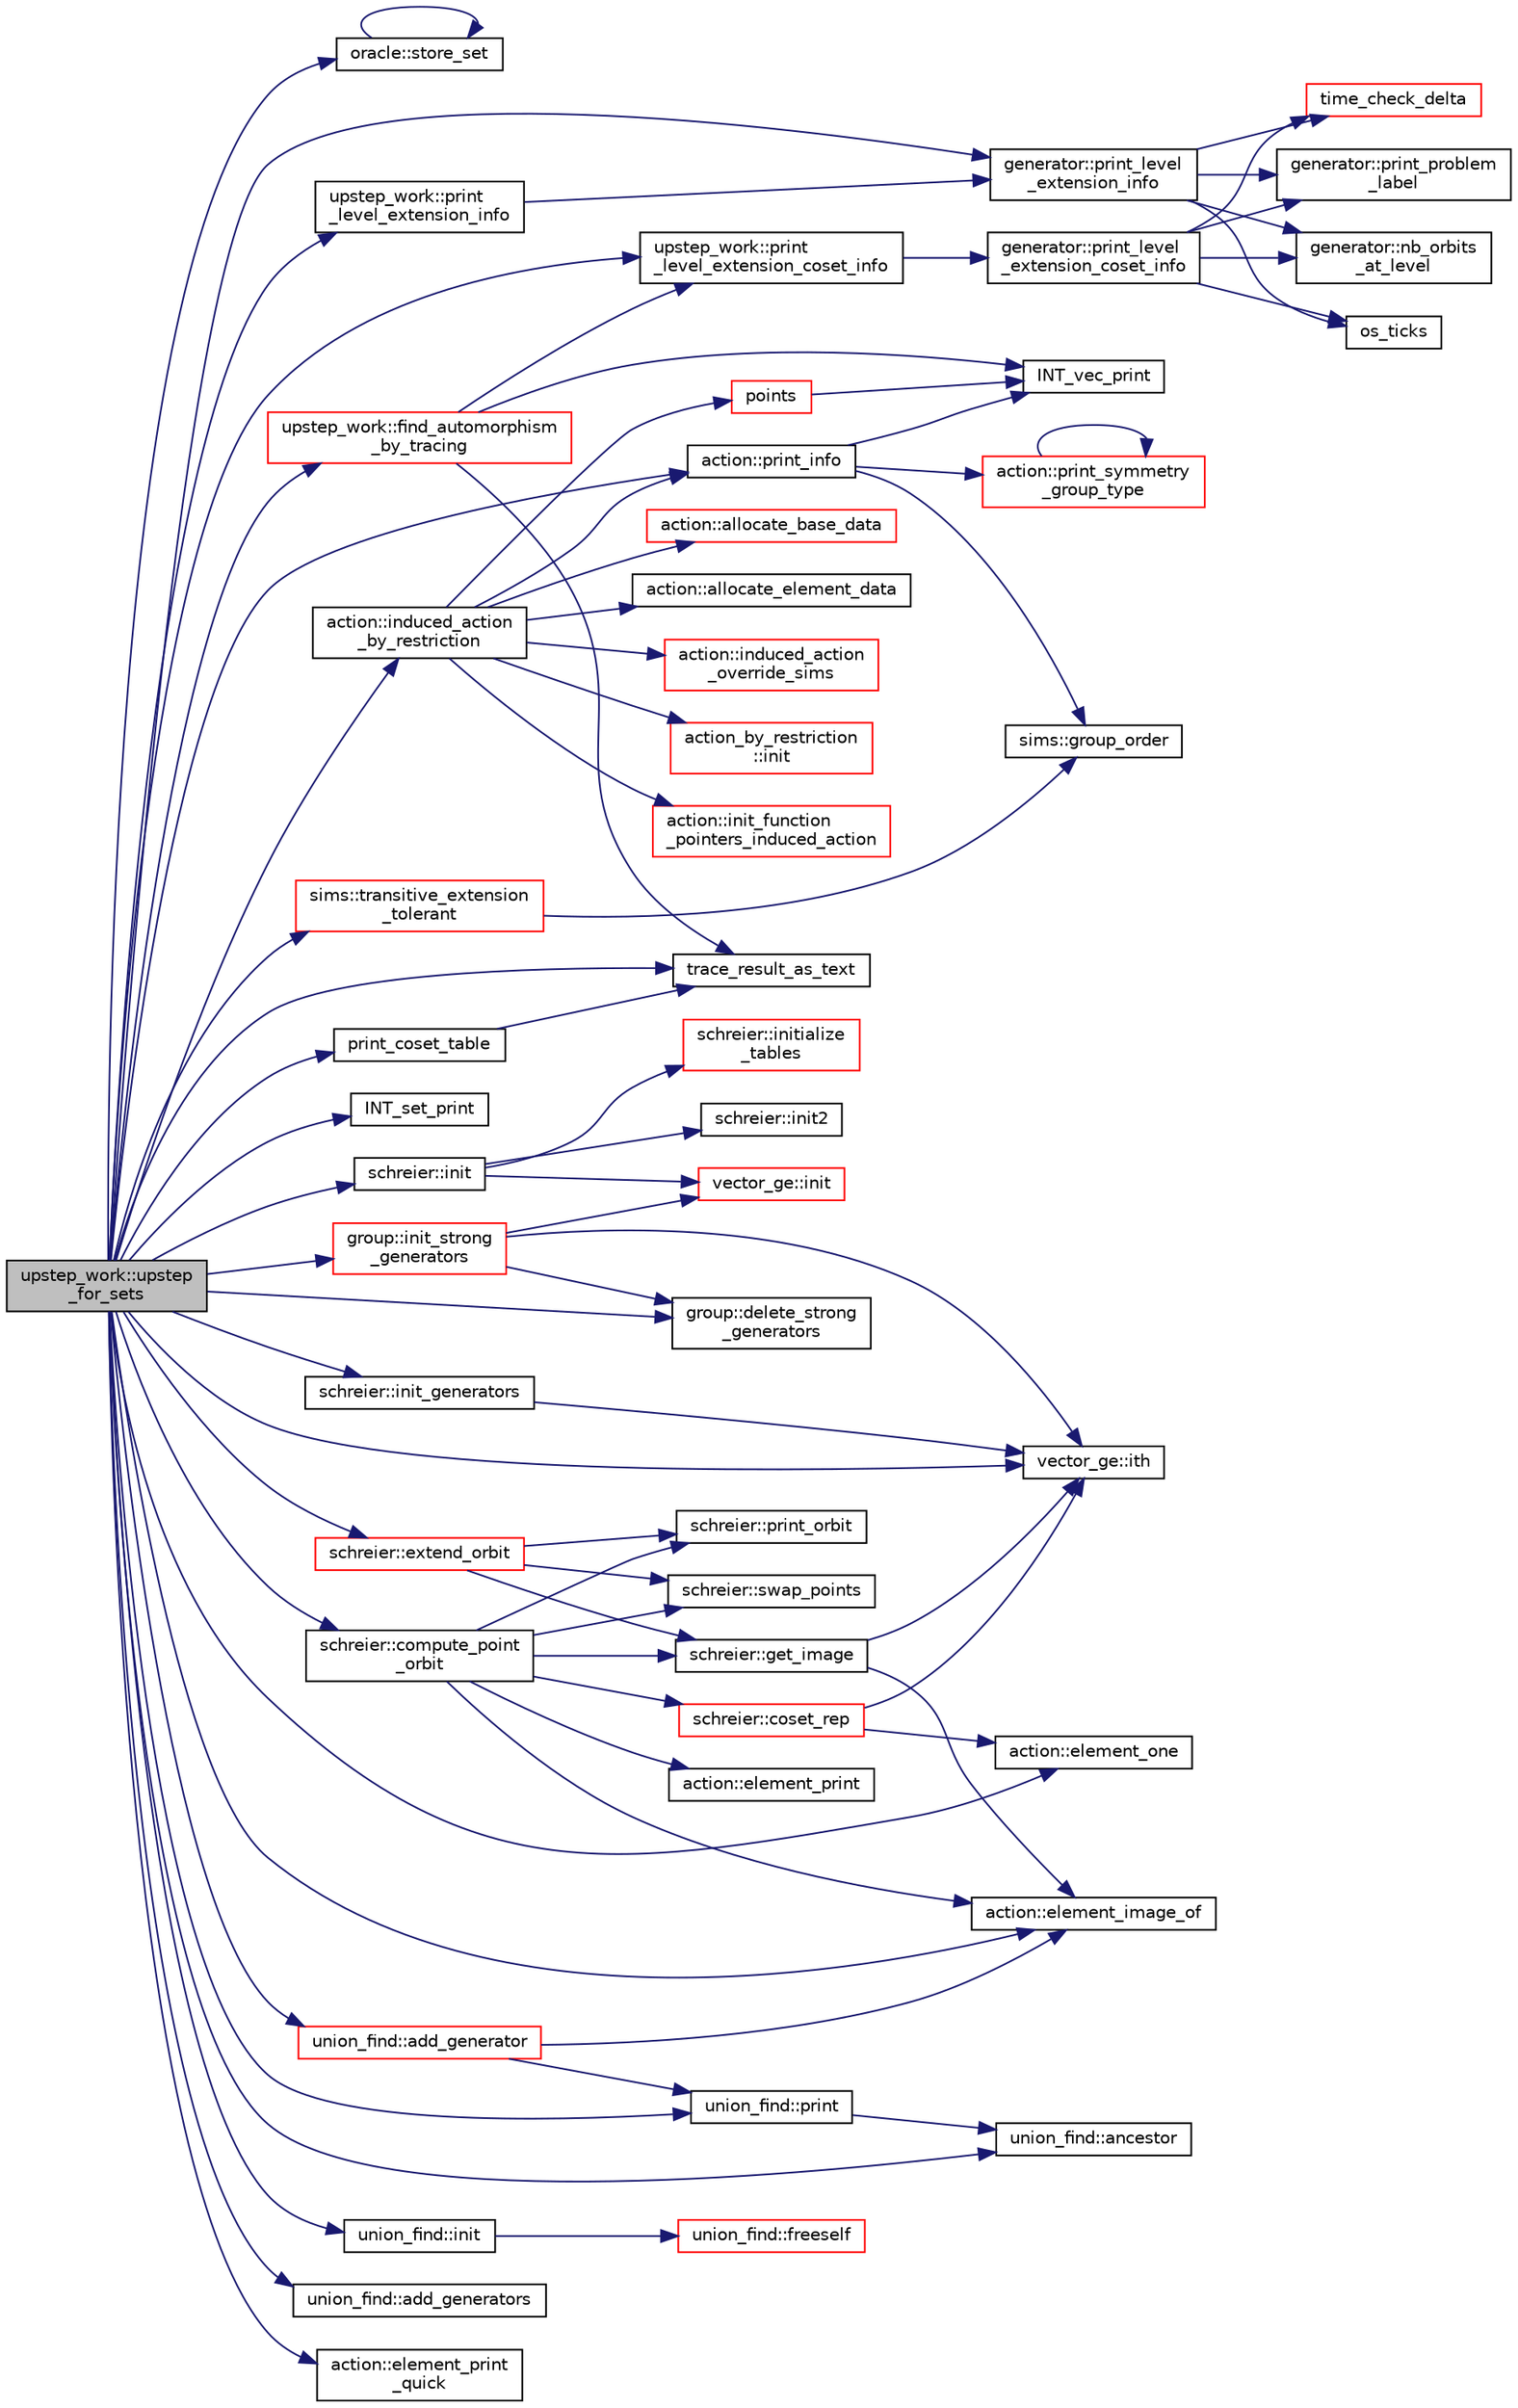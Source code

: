 digraph "upstep_work::upstep_for_sets"
{
  edge [fontname="Helvetica",fontsize="10",labelfontname="Helvetica",labelfontsize="10"];
  node [fontname="Helvetica",fontsize="10",shape=record];
  rankdir="LR";
  Node2975 [label="upstep_work::upstep\l_for_sets",height=0.2,width=0.4,color="black", fillcolor="grey75", style="filled", fontcolor="black"];
  Node2975 -> Node2976 [color="midnightblue",fontsize="10",style="solid",fontname="Helvetica"];
  Node2976 [label="oracle::store_set",height=0.2,width=0.4,color="black", fillcolor="white", style="filled",URL="$d7/da7/classoracle.html#abbf5fae543cb81c13c03282968faf9ad"];
  Node2976 -> Node2976 [color="midnightblue",fontsize="10",style="solid",fontname="Helvetica"];
  Node2975 -> Node2977 [color="midnightblue",fontsize="10",style="solid",fontname="Helvetica"];
  Node2977 [label="generator::print_level\l_extension_info",height=0.2,width=0.4,color="black", fillcolor="white", style="filled",URL="$d7/d73/classgenerator.html#aa771f96ac28c2c79e029e3d66b3b2942"];
  Node2977 -> Node2978 [color="midnightblue",fontsize="10",style="solid",fontname="Helvetica"];
  Node2978 [label="os_ticks",height=0.2,width=0.4,color="black", fillcolor="white", style="filled",URL="$d5/db4/io__and__os_8h.html#a3da6d2b09e35d569adb7101dffcb5224"];
  Node2977 -> Node2979 [color="midnightblue",fontsize="10",style="solid",fontname="Helvetica"];
  Node2979 [label="time_check_delta",height=0.2,width=0.4,color="red", fillcolor="white", style="filled",URL="$d9/d60/discreta_8h.html#a89a8565e34c7dcbb97180cd6af7454a1"];
  Node2977 -> Node2982 [color="midnightblue",fontsize="10",style="solid",fontname="Helvetica"];
  Node2982 [label="generator::print_problem\l_label",height=0.2,width=0.4,color="black", fillcolor="white", style="filled",URL="$d7/d73/classgenerator.html#a06d3c064ba84ebe8db3537e6273f16c3"];
  Node2977 -> Node2983 [color="midnightblue",fontsize="10",style="solid",fontname="Helvetica"];
  Node2983 [label="generator::nb_orbits\l_at_level",height=0.2,width=0.4,color="black", fillcolor="white", style="filled",URL="$d7/d73/classgenerator.html#a020f3d8378448310d044a4a24fadf301"];
  Node2975 -> Node2984 [color="midnightblue",fontsize="10",style="solid",fontname="Helvetica"];
  Node2984 [label="INT_set_print",height=0.2,width=0.4,color="black", fillcolor="white", style="filled",URL="$df/dbf/sajeeb_8_c.html#a97614645ec11df30e0e896367f91ffd9"];
  Node2975 -> Node2985 [color="midnightblue",fontsize="10",style="solid",fontname="Helvetica"];
  Node2985 [label="action::induced_action\l_by_restriction",height=0.2,width=0.4,color="black", fillcolor="white", style="filled",URL="$d2/d86/classaction.html#a37c21f74a97c921d882a308370c06357"];
  Node2985 -> Node2986 [color="midnightblue",fontsize="10",style="solid",fontname="Helvetica"];
  Node2986 [label="action::print_info",height=0.2,width=0.4,color="black", fillcolor="white", style="filled",URL="$d2/d86/classaction.html#a6f89e493e5c5a32e5c3b8963d438ce86"];
  Node2986 -> Node2987 [color="midnightblue",fontsize="10",style="solid",fontname="Helvetica"];
  Node2987 [label="action::print_symmetry\l_group_type",height=0.2,width=0.4,color="red", fillcolor="white", style="filled",URL="$d2/d86/classaction.html#aed811766c7e64fe2c853df8b0b67aa6e"];
  Node2987 -> Node2987 [color="midnightblue",fontsize="10",style="solid",fontname="Helvetica"];
  Node2986 -> Node2989 [color="midnightblue",fontsize="10",style="solid",fontname="Helvetica"];
  Node2989 [label="INT_vec_print",height=0.2,width=0.4,color="black", fillcolor="white", style="filled",URL="$df/dbf/sajeeb_8_c.html#a79a5901af0b47dd0d694109543c027fe"];
  Node2986 -> Node2990 [color="midnightblue",fontsize="10",style="solid",fontname="Helvetica"];
  Node2990 [label="sims::group_order",height=0.2,width=0.4,color="black", fillcolor="white", style="filled",URL="$d9/df3/classsims.html#aa442445175656570fa35febbe790efad"];
  Node2985 -> Node2991 [color="midnightblue",fontsize="10",style="solid",fontname="Helvetica"];
  Node2991 [label="action_by_restriction\l::init",height=0.2,width=0.4,color="red", fillcolor="white", style="filled",URL="$d1/d7e/classaction__by__restriction.html#af98e88c513afe51527082f11aac571f8"];
  Node2985 -> Node2996 [color="midnightblue",fontsize="10",style="solid",fontname="Helvetica"];
  Node2996 [label="points",height=0.2,width=0.4,color="red", fillcolor="white", style="filled",URL="$d7/d83/points_8_c.html#a8a498513b4415e1a4628a70fb6b26817"];
  Node2996 -> Node2989 [color="midnightblue",fontsize="10",style="solid",fontname="Helvetica"];
  Node2985 -> Node3003 [color="midnightblue",fontsize="10",style="solid",fontname="Helvetica"];
  Node3003 [label="action::init_function\l_pointers_induced_action",height=0.2,width=0.4,color="red", fillcolor="white", style="filled",URL="$d2/d86/classaction.html#a3b9287d084b24f7a3b9532a7589c58de"];
  Node2985 -> Node3454 [color="midnightblue",fontsize="10",style="solid",fontname="Helvetica"];
  Node3454 [label="action::allocate_base_data",height=0.2,width=0.4,color="red", fillcolor="white", style="filled",URL="$d2/d86/classaction.html#a345fa8dfbb60c8a100ab4dd80a966b1b"];
  Node2985 -> Node3457 [color="midnightblue",fontsize="10",style="solid",fontname="Helvetica"];
  Node3457 [label="action::allocate_element_data",height=0.2,width=0.4,color="black", fillcolor="white", style="filled",URL="$d2/d86/classaction.html#adc5f98db8315bfd17fcd2fbb437d8f60"];
  Node2985 -> Node3458 [color="midnightblue",fontsize="10",style="solid",fontname="Helvetica"];
  Node3458 [label="action::induced_action\l_override_sims",height=0.2,width=0.4,color="red", fillcolor="white", style="filled",URL="$d2/d86/classaction.html#ac8cc7d4543f6ef75a04777bd82ca244b"];
  Node2975 -> Node3474 [color="midnightblue",fontsize="10",style="solid",fontname="Helvetica"];
  Node3474 [label="upstep_work::print\l_level_extension_info",height=0.2,width=0.4,color="black", fillcolor="white", style="filled",URL="$d2/dd6/classupstep__work.html#a367fb897ab6fe9cd94c511a1931d4dc7"];
  Node3474 -> Node2977 [color="midnightblue",fontsize="10",style="solid",fontname="Helvetica"];
  Node2975 -> Node2986 [color="midnightblue",fontsize="10",style="solid",fontname="Helvetica"];
  Node2975 -> Node3475 [color="midnightblue",fontsize="10",style="solid",fontname="Helvetica"];
  Node3475 [label="schreier::init",height=0.2,width=0.4,color="black", fillcolor="white", style="filled",URL="$d3/dd6/classschreier.html#a7443bebde2aa08acae16c0ff29c9abcf"];
  Node3475 -> Node3351 [color="midnightblue",fontsize="10",style="solid",fontname="Helvetica"];
  Node3351 [label="vector_ge::init",height=0.2,width=0.4,color="red", fillcolor="white", style="filled",URL="$d4/d6e/classvector__ge.html#afe1d6befd1f1501e6be34afbaa9d30a8"];
  Node3475 -> Node3476 [color="midnightblue",fontsize="10",style="solid",fontname="Helvetica"];
  Node3476 [label="schreier::initialize\l_tables",height=0.2,width=0.4,color="red", fillcolor="white", style="filled",URL="$d3/dd6/classschreier.html#acccc16670f88b14ddc69856cd5c0b36d"];
  Node3475 -> Node3477 [color="midnightblue",fontsize="10",style="solid",fontname="Helvetica"];
  Node3477 [label="schreier::init2",height=0.2,width=0.4,color="black", fillcolor="white", style="filled",URL="$d3/dd6/classschreier.html#aef6a65e2f39bd9e14c61139c4f97f4c3"];
  Node2975 -> Node3478 [color="midnightblue",fontsize="10",style="solid",fontname="Helvetica"];
  Node3478 [label="schreier::init_generators",height=0.2,width=0.4,color="black", fillcolor="white", style="filled",URL="$d3/dd6/classschreier.html#a04fd581636085a7414e1b5d1004e44e0"];
  Node3478 -> Node3013 [color="midnightblue",fontsize="10",style="solid",fontname="Helvetica"];
  Node3013 [label="vector_ge::ith",height=0.2,width=0.4,color="black", fillcolor="white", style="filled",URL="$d4/d6e/classvector__ge.html#a1ff002e8b746a9beb119d57dcd4a15ff"];
  Node2975 -> Node3479 [color="midnightblue",fontsize="10",style="solid",fontname="Helvetica"];
  Node3479 [label="schreier::compute_point\l_orbit",height=0.2,width=0.4,color="black", fillcolor="white", style="filled",URL="$d3/dd6/classschreier.html#a429138e463c8c25dddd8557340ed9edd"];
  Node3479 -> Node3480 [color="midnightblue",fontsize="10",style="solid",fontname="Helvetica"];
  Node3480 [label="schreier::swap_points",height=0.2,width=0.4,color="black", fillcolor="white", style="filled",URL="$d3/dd6/classschreier.html#a2ffcc9098873cfbd14eca34ab4827db7"];
  Node3479 -> Node3481 [color="midnightblue",fontsize="10",style="solid",fontname="Helvetica"];
  Node3481 [label="schreier::get_image",height=0.2,width=0.4,color="black", fillcolor="white", style="filled",URL="$d3/dd6/classschreier.html#a1fd2d08cb31c9e4357e124554ca2773f"];
  Node3481 -> Node3017 [color="midnightblue",fontsize="10",style="solid",fontname="Helvetica"];
  Node3017 [label="action::element_image_of",height=0.2,width=0.4,color="black", fillcolor="white", style="filled",URL="$d2/d86/classaction.html#ae09559d4537a048fc860f8a74a31393d"];
  Node3481 -> Node3013 [color="midnightblue",fontsize="10",style="solid",fontname="Helvetica"];
  Node3479 -> Node3482 [color="midnightblue",fontsize="10",style="solid",fontname="Helvetica"];
  Node3482 [label="schreier::print_orbit",height=0.2,width=0.4,color="black", fillcolor="white", style="filled",URL="$d3/dd6/classschreier.html#ac30bbfe09706ff8ccaf27c2cf8074594"];
  Node3479 -> Node3483 [color="midnightblue",fontsize="10",style="solid",fontname="Helvetica"];
  Node3483 [label="schreier::coset_rep",height=0.2,width=0.4,color="red", fillcolor="white", style="filled",URL="$d3/dd6/classschreier.html#a7889b8702372092df4fd05150ee8fdda"];
  Node3483 -> Node3013 [color="midnightblue",fontsize="10",style="solid",fontname="Helvetica"];
  Node3483 -> Node3009 [color="midnightblue",fontsize="10",style="solid",fontname="Helvetica"];
  Node3009 [label="action::element_one",height=0.2,width=0.4,color="black", fillcolor="white", style="filled",URL="$d2/d86/classaction.html#a780a105daf04d6d1fe7e2f63b3c88e3b"];
  Node3479 -> Node3027 [color="midnightblue",fontsize="10",style="solid",fontname="Helvetica"];
  Node3027 [label="action::element_print",height=0.2,width=0.4,color="black", fillcolor="white", style="filled",URL="$d2/d86/classaction.html#ae38c3ef3c1125213733d63c6fc3c40cd"];
  Node3479 -> Node3017 [color="midnightblue",fontsize="10",style="solid",fontname="Helvetica"];
  Node2975 -> Node3484 [color="midnightblue",fontsize="10",style="solid",fontname="Helvetica"];
  Node3484 [label="union_find::init",height=0.2,width=0.4,color="black", fillcolor="white", style="filled",URL="$d1/dfb/classunion__find.html#aa5570ce2160988e7ea7de8b2b8756f70"];
  Node3484 -> Node3485 [color="midnightblue",fontsize="10",style="solid",fontname="Helvetica"];
  Node3485 [label="union_find::freeself",height=0.2,width=0.4,color="red", fillcolor="white", style="filled",URL="$d1/dfb/classunion__find.html#affeea0e4bdd8536f6fde8a52d19b5214"];
  Node2975 -> Node3487 [color="midnightblue",fontsize="10",style="solid",fontname="Helvetica"];
  Node3487 [label="union_find::add_generators",height=0.2,width=0.4,color="black", fillcolor="white", style="filled",URL="$d1/dfb/classunion__find.html#af020c4dd8966a2917b6ae1f6c925c4dc"];
  Node2975 -> Node3488 [color="midnightblue",fontsize="10",style="solid",fontname="Helvetica"];
  Node3488 [label="union_find::print",height=0.2,width=0.4,color="black", fillcolor="white", style="filled",URL="$d1/dfb/classunion__find.html#af6000e243b74029060540235bd2b89fe"];
  Node3488 -> Node3489 [color="midnightblue",fontsize="10",style="solid",fontname="Helvetica"];
  Node3489 [label="union_find::ancestor",height=0.2,width=0.4,color="black", fillcolor="white", style="filled",URL="$d1/dfb/classunion__find.html#a22f99b0522ca36b2d8fd31b12c145bfc"];
  Node2975 -> Node3490 [color="midnightblue",fontsize="10",style="solid",fontname="Helvetica"];
  Node3490 [label="upstep_work::print\l_level_extension_coset_info",height=0.2,width=0.4,color="black", fillcolor="white", style="filled",URL="$d2/dd6/classupstep__work.html#a30abe055c26f63cf6279de866b8584dc"];
  Node3490 -> Node3491 [color="midnightblue",fontsize="10",style="solid",fontname="Helvetica"];
  Node3491 [label="generator::print_level\l_extension_coset_info",height=0.2,width=0.4,color="black", fillcolor="white", style="filled",URL="$d7/d73/classgenerator.html#a89c72f79f883c8b241c958c4c9107bc1"];
  Node3491 -> Node2978 [color="midnightblue",fontsize="10",style="solid",fontname="Helvetica"];
  Node3491 -> Node2979 [color="midnightblue",fontsize="10",style="solid",fontname="Helvetica"];
  Node3491 -> Node2982 [color="midnightblue",fontsize="10",style="solid",fontname="Helvetica"];
  Node3491 -> Node2983 [color="midnightblue",fontsize="10",style="solid",fontname="Helvetica"];
  Node2975 -> Node3489 [color="midnightblue",fontsize="10",style="solid",fontname="Helvetica"];
  Node2975 -> Node3009 [color="midnightblue",fontsize="10",style="solid",fontname="Helvetica"];
  Node2975 -> Node3013 [color="midnightblue",fontsize="10",style="solid",fontname="Helvetica"];
  Node2975 -> Node3492 [color="midnightblue",fontsize="10",style="solid",fontname="Helvetica"];
  Node3492 [label="upstep_work::find_automorphism\l_by_tracing",height=0.2,width=0.4,color="red", fillcolor="white", style="filled",URL="$d2/dd6/classupstep__work.html#afc13566dbd0f53823ae1c6629f00075d"];
  Node3492 -> Node3490 [color="midnightblue",fontsize="10",style="solid",fontname="Helvetica"];
  Node3492 -> Node2989 [color="midnightblue",fontsize="10",style="solid",fontname="Helvetica"];
  Node3492 -> Node3511 [color="midnightblue",fontsize="10",style="solid",fontname="Helvetica"];
  Node3511 [label="trace_result_as_text",height=0.2,width=0.4,color="black", fillcolor="white", style="filled",URL="$da/d10/other_8h.html#ad00475998a5aeb8d2b2b5d72a2e3206f"];
  Node2975 -> Node3511 [color="midnightblue",fontsize="10",style="solid",fontname="Helvetica"];
  Node2975 -> Node3014 [color="midnightblue",fontsize="10",style="solid",fontname="Helvetica"];
  Node3014 [label="action::element_print\l_quick",height=0.2,width=0.4,color="black", fillcolor="white", style="filled",URL="$d2/d86/classaction.html#a4844680cf6750396f76494a28655265b"];
  Node2975 -> Node3017 [color="midnightblue",fontsize="10",style="solid",fontname="Helvetica"];
  Node2975 -> Node3512 [color="midnightblue",fontsize="10",style="solid",fontname="Helvetica"];
  Node3512 [label="union_find::add_generator",height=0.2,width=0.4,color="red", fillcolor="white", style="filled",URL="$d1/dfb/classunion__find.html#a40d8a9f64ec55632cefd15df02bf7204"];
  Node3512 -> Node3488 [color="midnightblue",fontsize="10",style="solid",fontname="Helvetica"];
  Node3512 -> Node3017 [color="midnightblue",fontsize="10",style="solid",fontname="Helvetica"];
  Node2975 -> Node3515 [color="midnightblue",fontsize="10",style="solid",fontname="Helvetica"];
  Node3515 [label="schreier::extend_orbit",height=0.2,width=0.4,color="red", fillcolor="white", style="filled",URL="$d3/dd6/classschreier.html#aa466ebd594d89c13454cd4be50bb3a8f"];
  Node3515 -> Node3481 [color="midnightblue",fontsize="10",style="solid",fontname="Helvetica"];
  Node3515 -> Node3480 [color="midnightblue",fontsize="10",style="solid",fontname="Helvetica"];
  Node3515 -> Node3482 [color="midnightblue",fontsize="10",style="solid",fontname="Helvetica"];
  Node2975 -> Node3519 [color="midnightblue",fontsize="10",style="solid",fontname="Helvetica"];
  Node3519 [label="print_coset_table",height=0.2,width=0.4,color="black", fillcolor="white", style="filled",URL="$de/de1/upstep__work_8_c.html#a7264ade1a6b7bd1578e5f2c30732d133"];
  Node3519 -> Node3511 [color="midnightblue",fontsize="10",style="solid",fontname="Helvetica"];
  Node2975 -> Node3520 [color="midnightblue",fontsize="10",style="solid",fontname="Helvetica"];
  Node3520 [label="sims::transitive_extension\l_tolerant",height=0.2,width=0.4,color="red", fillcolor="white", style="filled",URL="$d9/df3/classsims.html#a826450b2a9f6edb57f02dd84cb43dd28"];
  Node3520 -> Node2990 [color="midnightblue",fontsize="10",style="solid",fontname="Helvetica"];
  Node2975 -> Node3535 [color="midnightblue",fontsize="10",style="solid",fontname="Helvetica"];
  Node3535 [label="group::delete_strong\l_generators",height=0.2,width=0.4,color="black", fillcolor="white", style="filled",URL="$d1/db7/classgroup.html#a36c96bdf4428fdf236dfabab0f82b898"];
  Node2975 -> Node3536 [color="midnightblue",fontsize="10",style="solid",fontname="Helvetica"];
  Node3536 [label="group::init_strong\l_generators",height=0.2,width=0.4,color="red", fillcolor="white", style="filled",URL="$d1/db7/classgroup.html#aca8ce81c001eb5871118ed21676f3519"];
  Node3536 -> Node3535 [color="midnightblue",fontsize="10",style="solid",fontname="Helvetica"];
  Node3536 -> Node3351 [color="midnightblue",fontsize="10",style="solid",fontname="Helvetica"];
  Node3536 -> Node3013 [color="midnightblue",fontsize="10",style="solid",fontname="Helvetica"];
}
